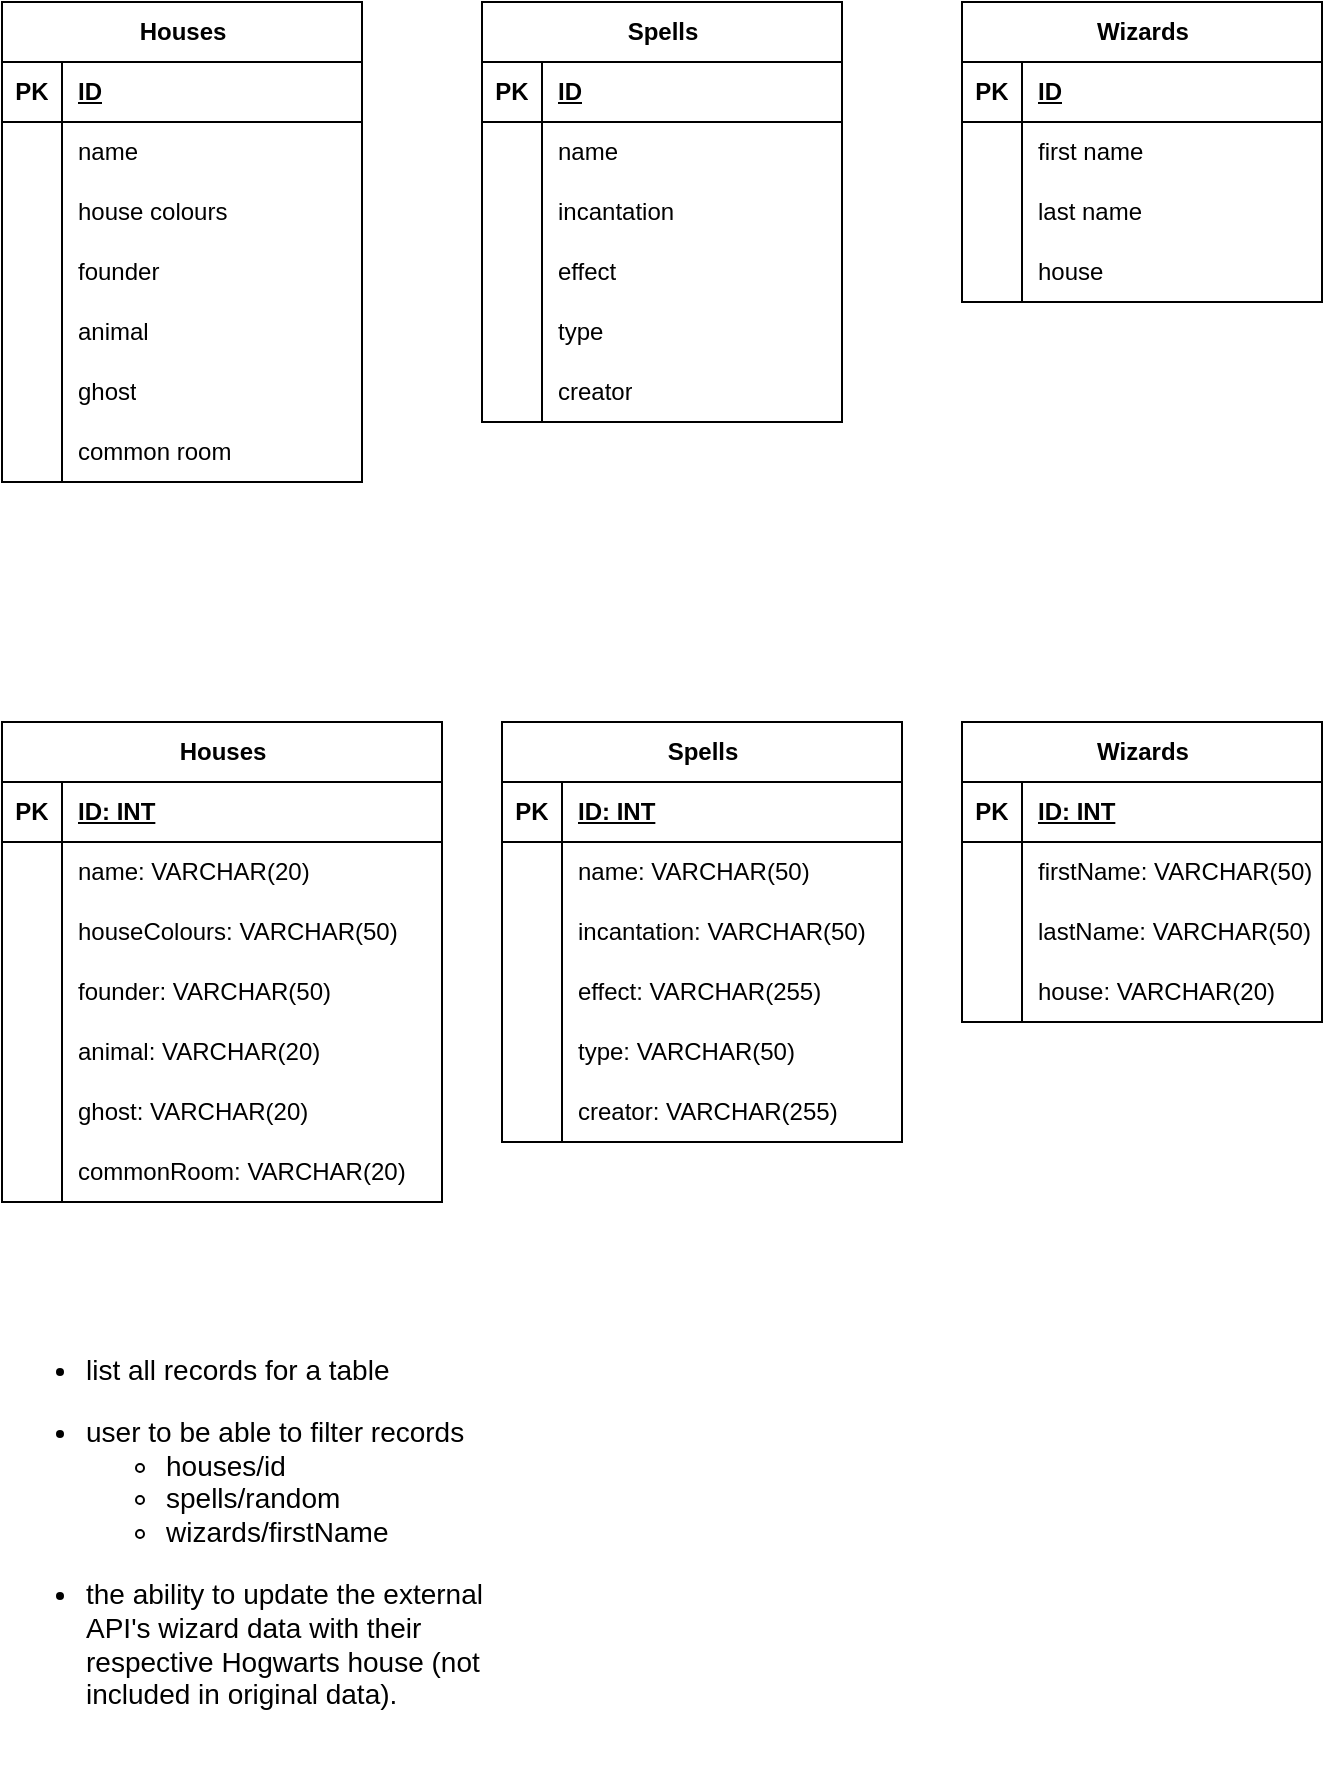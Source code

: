<mxfile version="21.1.7" type="device">
  <diagram name="Page-1" id="kqdTLIl6pgU92yPqi1al">
    <mxGraphModel dx="684" dy="746" grid="1" gridSize="10" guides="1" tooltips="1" connect="1" arrows="1" fold="1" page="1" pageScale="1" pageWidth="827" pageHeight="1169" math="0" shadow="0">
      <root>
        <mxCell id="0" />
        <mxCell id="1" parent="0" />
        <mxCell id="nw3rQkH66cAXnrq3-PJe-11" value="Houses" style="shape=table;startSize=30;container=1;collapsible=1;childLayout=tableLayout;fixedRows=1;rowLines=0;fontStyle=1;align=center;resizeLast=1;html=1;" parent="1" vertex="1">
          <mxGeometry x="80" y="80" width="180" height="240" as="geometry" />
        </mxCell>
        <mxCell id="nw3rQkH66cAXnrq3-PJe-12" value="" style="shape=tableRow;horizontal=0;startSize=0;swimlaneHead=0;swimlaneBody=0;fillColor=none;collapsible=0;dropTarget=0;points=[[0,0.5],[1,0.5]];portConstraint=eastwest;top=0;left=0;right=0;bottom=1;" parent="nw3rQkH66cAXnrq3-PJe-11" vertex="1">
          <mxGeometry y="30" width="180" height="30" as="geometry" />
        </mxCell>
        <mxCell id="nw3rQkH66cAXnrq3-PJe-13" value="PK" style="shape=partialRectangle;connectable=0;fillColor=none;top=0;left=0;bottom=0;right=0;fontStyle=1;overflow=hidden;whiteSpace=wrap;html=1;" parent="nw3rQkH66cAXnrq3-PJe-12" vertex="1">
          <mxGeometry width="30" height="30" as="geometry">
            <mxRectangle width="30" height="30" as="alternateBounds" />
          </mxGeometry>
        </mxCell>
        <mxCell id="nw3rQkH66cAXnrq3-PJe-14" value="ID" style="shape=partialRectangle;connectable=0;fillColor=none;top=0;left=0;bottom=0;right=0;align=left;spacingLeft=6;fontStyle=5;overflow=hidden;whiteSpace=wrap;html=1;" parent="nw3rQkH66cAXnrq3-PJe-12" vertex="1">
          <mxGeometry x="30" width="150" height="30" as="geometry">
            <mxRectangle width="150" height="30" as="alternateBounds" />
          </mxGeometry>
        </mxCell>
        <mxCell id="nw3rQkH66cAXnrq3-PJe-15" value="" style="shape=tableRow;horizontal=0;startSize=0;swimlaneHead=0;swimlaneBody=0;fillColor=none;collapsible=0;dropTarget=0;points=[[0,0.5],[1,0.5]];portConstraint=eastwest;top=0;left=0;right=0;bottom=0;" parent="nw3rQkH66cAXnrq3-PJe-11" vertex="1">
          <mxGeometry y="60" width="180" height="30" as="geometry" />
        </mxCell>
        <mxCell id="nw3rQkH66cAXnrq3-PJe-16" value="" style="shape=partialRectangle;connectable=0;fillColor=none;top=0;left=0;bottom=0;right=0;editable=1;overflow=hidden;whiteSpace=wrap;html=1;" parent="nw3rQkH66cAXnrq3-PJe-15" vertex="1">
          <mxGeometry width="30" height="30" as="geometry">
            <mxRectangle width="30" height="30" as="alternateBounds" />
          </mxGeometry>
        </mxCell>
        <mxCell id="nw3rQkH66cAXnrq3-PJe-17" value="name" style="shape=partialRectangle;connectable=0;fillColor=none;top=0;left=0;bottom=0;right=0;align=left;spacingLeft=6;overflow=hidden;whiteSpace=wrap;html=1;" parent="nw3rQkH66cAXnrq3-PJe-15" vertex="1">
          <mxGeometry x="30" width="150" height="30" as="geometry">
            <mxRectangle width="150" height="30" as="alternateBounds" />
          </mxGeometry>
        </mxCell>
        <mxCell id="nw3rQkH66cAXnrq3-PJe-18" style="shape=tableRow;horizontal=0;startSize=0;swimlaneHead=0;swimlaneBody=0;fillColor=none;collapsible=0;dropTarget=0;points=[[0,0.5],[1,0.5]];portConstraint=eastwest;top=0;left=0;right=0;bottom=0;" parent="nw3rQkH66cAXnrq3-PJe-11" vertex="1">
          <mxGeometry y="90" width="180" height="30" as="geometry" />
        </mxCell>
        <mxCell id="nw3rQkH66cAXnrq3-PJe-19" style="shape=partialRectangle;connectable=0;fillColor=none;top=0;left=0;bottom=0;right=0;editable=1;overflow=hidden;whiteSpace=wrap;html=1;" parent="nw3rQkH66cAXnrq3-PJe-18" vertex="1">
          <mxGeometry width="30" height="30" as="geometry">
            <mxRectangle width="30" height="30" as="alternateBounds" />
          </mxGeometry>
        </mxCell>
        <mxCell id="nw3rQkH66cAXnrq3-PJe-20" value="house colours" style="shape=partialRectangle;connectable=0;fillColor=none;top=0;left=0;bottom=0;right=0;align=left;spacingLeft=6;overflow=hidden;whiteSpace=wrap;html=1;" parent="nw3rQkH66cAXnrq3-PJe-18" vertex="1">
          <mxGeometry x="30" width="150" height="30" as="geometry">
            <mxRectangle width="150" height="30" as="alternateBounds" />
          </mxGeometry>
        </mxCell>
        <mxCell id="nw3rQkH66cAXnrq3-PJe-22" style="shape=tableRow;horizontal=0;startSize=0;swimlaneHead=0;swimlaneBody=0;fillColor=none;collapsible=0;dropTarget=0;points=[[0,0.5],[1,0.5]];portConstraint=eastwest;top=0;left=0;right=0;bottom=0;" parent="nw3rQkH66cAXnrq3-PJe-11" vertex="1">
          <mxGeometry y="120" width="180" height="30" as="geometry" />
        </mxCell>
        <mxCell id="nw3rQkH66cAXnrq3-PJe-23" style="shape=partialRectangle;connectable=0;fillColor=none;top=0;left=0;bottom=0;right=0;editable=1;overflow=hidden;whiteSpace=wrap;html=1;" parent="nw3rQkH66cAXnrq3-PJe-22" vertex="1">
          <mxGeometry width="30" height="30" as="geometry">
            <mxRectangle width="30" height="30" as="alternateBounds" />
          </mxGeometry>
        </mxCell>
        <mxCell id="nw3rQkH66cAXnrq3-PJe-24" value="founder" style="shape=partialRectangle;connectable=0;fillColor=none;top=0;left=0;bottom=0;right=0;align=left;spacingLeft=6;overflow=hidden;whiteSpace=wrap;html=1;" parent="nw3rQkH66cAXnrq3-PJe-22" vertex="1">
          <mxGeometry x="30" width="150" height="30" as="geometry">
            <mxRectangle width="150" height="30" as="alternateBounds" />
          </mxGeometry>
        </mxCell>
        <mxCell id="nw3rQkH66cAXnrq3-PJe-25" style="shape=tableRow;horizontal=0;startSize=0;swimlaneHead=0;swimlaneBody=0;fillColor=none;collapsible=0;dropTarget=0;points=[[0,0.5],[1,0.5]];portConstraint=eastwest;top=0;left=0;right=0;bottom=0;" parent="nw3rQkH66cAXnrq3-PJe-11" vertex="1">
          <mxGeometry y="150" width="180" height="30" as="geometry" />
        </mxCell>
        <mxCell id="nw3rQkH66cAXnrq3-PJe-26" style="shape=partialRectangle;connectable=0;fillColor=none;top=0;left=0;bottom=0;right=0;editable=1;overflow=hidden;whiteSpace=wrap;html=1;" parent="nw3rQkH66cAXnrq3-PJe-25" vertex="1">
          <mxGeometry width="30" height="30" as="geometry">
            <mxRectangle width="30" height="30" as="alternateBounds" />
          </mxGeometry>
        </mxCell>
        <mxCell id="nw3rQkH66cAXnrq3-PJe-27" value="animal" style="shape=partialRectangle;connectable=0;fillColor=none;top=0;left=0;bottom=0;right=0;align=left;spacingLeft=6;overflow=hidden;whiteSpace=wrap;html=1;" parent="nw3rQkH66cAXnrq3-PJe-25" vertex="1">
          <mxGeometry x="30" width="150" height="30" as="geometry">
            <mxRectangle width="150" height="30" as="alternateBounds" />
          </mxGeometry>
        </mxCell>
        <mxCell id="nw3rQkH66cAXnrq3-PJe-28" style="shape=tableRow;horizontal=0;startSize=0;swimlaneHead=0;swimlaneBody=0;fillColor=none;collapsible=0;dropTarget=0;points=[[0,0.5],[1,0.5]];portConstraint=eastwest;top=0;left=0;right=0;bottom=0;" parent="nw3rQkH66cAXnrq3-PJe-11" vertex="1">
          <mxGeometry y="180" width="180" height="30" as="geometry" />
        </mxCell>
        <mxCell id="nw3rQkH66cAXnrq3-PJe-29" style="shape=partialRectangle;connectable=0;fillColor=none;top=0;left=0;bottom=0;right=0;editable=1;overflow=hidden;whiteSpace=wrap;html=1;" parent="nw3rQkH66cAXnrq3-PJe-28" vertex="1">
          <mxGeometry width="30" height="30" as="geometry">
            <mxRectangle width="30" height="30" as="alternateBounds" />
          </mxGeometry>
        </mxCell>
        <mxCell id="nw3rQkH66cAXnrq3-PJe-30" value="ghost" style="shape=partialRectangle;connectable=0;fillColor=none;top=0;left=0;bottom=0;right=0;align=left;spacingLeft=6;overflow=hidden;whiteSpace=wrap;html=1;" parent="nw3rQkH66cAXnrq3-PJe-28" vertex="1">
          <mxGeometry x="30" width="150" height="30" as="geometry">
            <mxRectangle width="150" height="30" as="alternateBounds" />
          </mxGeometry>
        </mxCell>
        <mxCell id="nw3rQkH66cAXnrq3-PJe-31" style="shape=tableRow;horizontal=0;startSize=0;swimlaneHead=0;swimlaneBody=0;fillColor=none;collapsible=0;dropTarget=0;points=[[0,0.5],[1,0.5]];portConstraint=eastwest;top=0;left=0;right=0;bottom=0;" parent="nw3rQkH66cAXnrq3-PJe-11" vertex="1">
          <mxGeometry y="210" width="180" height="30" as="geometry" />
        </mxCell>
        <mxCell id="nw3rQkH66cAXnrq3-PJe-32" style="shape=partialRectangle;connectable=0;fillColor=none;top=0;left=0;bottom=0;right=0;editable=1;overflow=hidden;whiteSpace=wrap;html=1;" parent="nw3rQkH66cAXnrq3-PJe-31" vertex="1">
          <mxGeometry width="30" height="30" as="geometry">
            <mxRectangle width="30" height="30" as="alternateBounds" />
          </mxGeometry>
        </mxCell>
        <mxCell id="nw3rQkH66cAXnrq3-PJe-33" value="common room" style="shape=partialRectangle;connectable=0;fillColor=none;top=0;left=0;bottom=0;right=0;align=left;spacingLeft=6;overflow=hidden;whiteSpace=wrap;html=1;" parent="nw3rQkH66cAXnrq3-PJe-31" vertex="1">
          <mxGeometry x="30" width="150" height="30" as="geometry">
            <mxRectangle width="150" height="30" as="alternateBounds" />
          </mxGeometry>
        </mxCell>
        <mxCell id="nw3rQkH66cAXnrq3-PJe-40" value="Spells" style="shape=table;startSize=30;container=1;collapsible=1;childLayout=tableLayout;fixedRows=1;rowLines=0;fontStyle=1;align=center;resizeLast=1;html=1;" parent="1" vertex="1">
          <mxGeometry x="320" y="80" width="180" height="210" as="geometry" />
        </mxCell>
        <mxCell id="nw3rQkH66cAXnrq3-PJe-41" value="" style="shape=tableRow;horizontal=0;startSize=0;swimlaneHead=0;swimlaneBody=0;fillColor=none;collapsible=0;dropTarget=0;points=[[0,0.5],[1,0.5]];portConstraint=eastwest;top=0;left=0;right=0;bottom=1;" parent="nw3rQkH66cAXnrq3-PJe-40" vertex="1">
          <mxGeometry y="30" width="180" height="30" as="geometry" />
        </mxCell>
        <mxCell id="nw3rQkH66cAXnrq3-PJe-42" value="PK" style="shape=partialRectangle;connectable=0;fillColor=none;top=0;left=0;bottom=0;right=0;fontStyle=1;overflow=hidden;whiteSpace=wrap;html=1;" parent="nw3rQkH66cAXnrq3-PJe-41" vertex="1">
          <mxGeometry width="30" height="30" as="geometry">
            <mxRectangle width="30" height="30" as="alternateBounds" />
          </mxGeometry>
        </mxCell>
        <mxCell id="nw3rQkH66cAXnrq3-PJe-43" value="ID" style="shape=partialRectangle;connectable=0;fillColor=none;top=0;left=0;bottom=0;right=0;align=left;spacingLeft=6;fontStyle=5;overflow=hidden;whiteSpace=wrap;html=1;" parent="nw3rQkH66cAXnrq3-PJe-41" vertex="1">
          <mxGeometry x="30" width="150" height="30" as="geometry">
            <mxRectangle width="150" height="30" as="alternateBounds" />
          </mxGeometry>
        </mxCell>
        <mxCell id="nw3rQkH66cAXnrq3-PJe-44" value="" style="shape=tableRow;horizontal=0;startSize=0;swimlaneHead=0;swimlaneBody=0;fillColor=none;collapsible=0;dropTarget=0;points=[[0,0.5],[1,0.5]];portConstraint=eastwest;top=0;left=0;right=0;bottom=0;" parent="nw3rQkH66cAXnrq3-PJe-40" vertex="1">
          <mxGeometry y="60" width="180" height="30" as="geometry" />
        </mxCell>
        <mxCell id="nw3rQkH66cAXnrq3-PJe-45" value="" style="shape=partialRectangle;connectable=0;fillColor=none;top=0;left=0;bottom=0;right=0;editable=1;overflow=hidden;whiteSpace=wrap;html=1;" parent="nw3rQkH66cAXnrq3-PJe-44" vertex="1">
          <mxGeometry width="30" height="30" as="geometry">
            <mxRectangle width="30" height="30" as="alternateBounds" />
          </mxGeometry>
        </mxCell>
        <mxCell id="nw3rQkH66cAXnrq3-PJe-46" value="name" style="shape=partialRectangle;connectable=0;fillColor=none;top=0;left=0;bottom=0;right=0;align=left;spacingLeft=6;overflow=hidden;whiteSpace=wrap;html=1;" parent="nw3rQkH66cAXnrq3-PJe-44" vertex="1">
          <mxGeometry x="30" width="150" height="30" as="geometry">
            <mxRectangle width="150" height="30" as="alternateBounds" />
          </mxGeometry>
        </mxCell>
        <mxCell id="nw3rQkH66cAXnrq3-PJe-47" style="shape=tableRow;horizontal=0;startSize=0;swimlaneHead=0;swimlaneBody=0;fillColor=none;collapsible=0;dropTarget=0;points=[[0,0.5],[1,0.5]];portConstraint=eastwest;top=0;left=0;right=0;bottom=0;" parent="nw3rQkH66cAXnrq3-PJe-40" vertex="1">
          <mxGeometry y="90" width="180" height="30" as="geometry" />
        </mxCell>
        <mxCell id="nw3rQkH66cAXnrq3-PJe-48" style="shape=partialRectangle;connectable=0;fillColor=none;top=0;left=0;bottom=0;right=0;editable=1;overflow=hidden;whiteSpace=wrap;html=1;" parent="nw3rQkH66cAXnrq3-PJe-47" vertex="1">
          <mxGeometry width="30" height="30" as="geometry">
            <mxRectangle width="30" height="30" as="alternateBounds" />
          </mxGeometry>
        </mxCell>
        <mxCell id="nw3rQkH66cAXnrq3-PJe-49" value="incantation" style="shape=partialRectangle;connectable=0;fillColor=none;top=0;left=0;bottom=0;right=0;align=left;spacingLeft=6;overflow=hidden;whiteSpace=wrap;html=1;" parent="nw3rQkH66cAXnrq3-PJe-47" vertex="1">
          <mxGeometry x="30" width="150" height="30" as="geometry">
            <mxRectangle width="150" height="30" as="alternateBounds" />
          </mxGeometry>
        </mxCell>
        <mxCell id="nw3rQkH66cAXnrq3-PJe-50" style="shape=tableRow;horizontal=0;startSize=0;swimlaneHead=0;swimlaneBody=0;fillColor=none;collapsible=0;dropTarget=0;points=[[0,0.5],[1,0.5]];portConstraint=eastwest;top=0;left=0;right=0;bottom=0;" parent="nw3rQkH66cAXnrq3-PJe-40" vertex="1">
          <mxGeometry y="120" width="180" height="30" as="geometry" />
        </mxCell>
        <mxCell id="nw3rQkH66cAXnrq3-PJe-51" style="shape=partialRectangle;connectable=0;fillColor=none;top=0;left=0;bottom=0;right=0;editable=1;overflow=hidden;whiteSpace=wrap;html=1;" parent="nw3rQkH66cAXnrq3-PJe-50" vertex="1">
          <mxGeometry width="30" height="30" as="geometry">
            <mxRectangle width="30" height="30" as="alternateBounds" />
          </mxGeometry>
        </mxCell>
        <mxCell id="nw3rQkH66cAXnrq3-PJe-52" value="effect" style="shape=partialRectangle;connectable=0;fillColor=none;top=0;left=0;bottom=0;right=0;align=left;spacingLeft=6;overflow=hidden;whiteSpace=wrap;html=1;" parent="nw3rQkH66cAXnrq3-PJe-50" vertex="1">
          <mxGeometry x="30" width="150" height="30" as="geometry">
            <mxRectangle width="150" height="30" as="alternateBounds" />
          </mxGeometry>
        </mxCell>
        <mxCell id="nw3rQkH66cAXnrq3-PJe-53" style="shape=tableRow;horizontal=0;startSize=0;swimlaneHead=0;swimlaneBody=0;fillColor=none;collapsible=0;dropTarget=0;points=[[0,0.5],[1,0.5]];portConstraint=eastwest;top=0;left=0;right=0;bottom=0;" parent="nw3rQkH66cAXnrq3-PJe-40" vertex="1">
          <mxGeometry y="150" width="180" height="30" as="geometry" />
        </mxCell>
        <mxCell id="nw3rQkH66cAXnrq3-PJe-54" style="shape=partialRectangle;connectable=0;fillColor=none;top=0;left=0;bottom=0;right=0;editable=1;overflow=hidden;whiteSpace=wrap;html=1;" parent="nw3rQkH66cAXnrq3-PJe-53" vertex="1">
          <mxGeometry width="30" height="30" as="geometry">
            <mxRectangle width="30" height="30" as="alternateBounds" />
          </mxGeometry>
        </mxCell>
        <mxCell id="nw3rQkH66cAXnrq3-PJe-55" value="type" style="shape=partialRectangle;connectable=0;fillColor=none;top=0;left=0;bottom=0;right=0;align=left;spacingLeft=6;overflow=hidden;whiteSpace=wrap;html=1;" parent="nw3rQkH66cAXnrq3-PJe-53" vertex="1">
          <mxGeometry x="30" width="150" height="30" as="geometry">
            <mxRectangle width="150" height="30" as="alternateBounds" />
          </mxGeometry>
        </mxCell>
        <mxCell id="nw3rQkH66cAXnrq3-PJe-56" style="shape=tableRow;horizontal=0;startSize=0;swimlaneHead=0;swimlaneBody=0;fillColor=none;collapsible=0;dropTarget=0;points=[[0,0.5],[1,0.5]];portConstraint=eastwest;top=0;left=0;right=0;bottom=0;" parent="nw3rQkH66cAXnrq3-PJe-40" vertex="1">
          <mxGeometry y="180" width="180" height="30" as="geometry" />
        </mxCell>
        <mxCell id="nw3rQkH66cAXnrq3-PJe-57" style="shape=partialRectangle;connectable=0;fillColor=none;top=0;left=0;bottom=0;right=0;editable=1;overflow=hidden;whiteSpace=wrap;html=1;" parent="nw3rQkH66cAXnrq3-PJe-56" vertex="1">
          <mxGeometry width="30" height="30" as="geometry">
            <mxRectangle width="30" height="30" as="alternateBounds" />
          </mxGeometry>
        </mxCell>
        <mxCell id="nw3rQkH66cAXnrq3-PJe-58" value="creator" style="shape=partialRectangle;connectable=0;fillColor=none;top=0;left=0;bottom=0;right=0;align=left;spacingLeft=6;overflow=hidden;whiteSpace=wrap;html=1;" parent="nw3rQkH66cAXnrq3-PJe-56" vertex="1">
          <mxGeometry x="30" width="150" height="30" as="geometry">
            <mxRectangle width="150" height="30" as="alternateBounds" />
          </mxGeometry>
        </mxCell>
        <mxCell id="nw3rQkH66cAXnrq3-PJe-65" value="Houses" style="shape=table;startSize=30;container=1;collapsible=1;childLayout=tableLayout;fixedRows=1;rowLines=0;fontStyle=1;align=center;resizeLast=1;html=1;" parent="1" vertex="1">
          <mxGeometry x="80" y="440" width="220" height="240" as="geometry" />
        </mxCell>
        <mxCell id="nw3rQkH66cAXnrq3-PJe-66" value="" style="shape=tableRow;horizontal=0;startSize=0;swimlaneHead=0;swimlaneBody=0;fillColor=none;collapsible=0;dropTarget=0;points=[[0,0.5],[1,0.5]];portConstraint=eastwest;top=0;left=0;right=0;bottom=1;" parent="nw3rQkH66cAXnrq3-PJe-65" vertex="1">
          <mxGeometry y="30" width="220" height="30" as="geometry" />
        </mxCell>
        <mxCell id="nw3rQkH66cAXnrq3-PJe-67" value="PK" style="shape=partialRectangle;connectable=0;fillColor=none;top=0;left=0;bottom=0;right=0;fontStyle=1;overflow=hidden;whiteSpace=wrap;html=1;" parent="nw3rQkH66cAXnrq3-PJe-66" vertex="1">
          <mxGeometry width="30" height="30" as="geometry">
            <mxRectangle width="30" height="30" as="alternateBounds" />
          </mxGeometry>
        </mxCell>
        <mxCell id="nw3rQkH66cAXnrq3-PJe-68" value="ID: INT" style="shape=partialRectangle;connectable=0;fillColor=none;top=0;left=0;bottom=0;right=0;align=left;spacingLeft=6;fontStyle=5;overflow=hidden;whiteSpace=wrap;html=1;" parent="nw3rQkH66cAXnrq3-PJe-66" vertex="1">
          <mxGeometry x="30" width="190" height="30" as="geometry">
            <mxRectangle width="190" height="30" as="alternateBounds" />
          </mxGeometry>
        </mxCell>
        <mxCell id="nw3rQkH66cAXnrq3-PJe-69" value="" style="shape=tableRow;horizontal=0;startSize=0;swimlaneHead=0;swimlaneBody=0;fillColor=none;collapsible=0;dropTarget=0;points=[[0,0.5],[1,0.5]];portConstraint=eastwest;top=0;left=0;right=0;bottom=0;" parent="nw3rQkH66cAXnrq3-PJe-65" vertex="1">
          <mxGeometry y="60" width="220" height="30" as="geometry" />
        </mxCell>
        <mxCell id="nw3rQkH66cAXnrq3-PJe-70" value="" style="shape=partialRectangle;connectable=0;fillColor=none;top=0;left=0;bottom=0;right=0;editable=1;overflow=hidden;whiteSpace=wrap;html=1;" parent="nw3rQkH66cAXnrq3-PJe-69" vertex="1">
          <mxGeometry width="30" height="30" as="geometry">
            <mxRectangle width="30" height="30" as="alternateBounds" />
          </mxGeometry>
        </mxCell>
        <mxCell id="nw3rQkH66cAXnrq3-PJe-71" value="name: VARCHAR(20)" style="shape=partialRectangle;connectable=0;fillColor=none;top=0;left=0;bottom=0;right=0;align=left;spacingLeft=6;overflow=hidden;whiteSpace=wrap;html=1;" parent="nw3rQkH66cAXnrq3-PJe-69" vertex="1">
          <mxGeometry x="30" width="190" height="30" as="geometry">
            <mxRectangle width="190" height="30" as="alternateBounds" />
          </mxGeometry>
        </mxCell>
        <mxCell id="nw3rQkH66cAXnrq3-PJe-72" style="shape=tableRow;horizontal=0;startSize=0;swimlaneHead=0;swimlaneBody=0;fillColor=none;collapsible=0;dropTarget=0;points=[[0,0.5],[1,0.5]];portConstraint=eastwest;top=0;left=0;right=0;bottom=0;" parent="nw3rQkH66cAXnrq3-PJe-65" vertex="1">
          <mxGeometry y="90" width="220" height="30" as="geometry" />
        </mxCell>
        <mxCell id="nw3rQkH66cAXnrq3-PJe-73" style="shape=partialRectangle;connectable=0;fillColor=none;top=0;left=0;bottom=0;right=0;editable=1;overflow=hidden;whiteSpace=wrap;html=1;" parent="nw3rQkH66cAXnrq3-PJe-72" vertex="1">
          <mxGeometry width="30" height="30" as="geometry">
            <mxRectangle width="30" height="30" as="alternateBounds" />
          </mxGeometry>
        </mxCell>
        <mxCell id="nw3rQkH66cAXnrq3-PJe-74" value="houseColours: VARCHAR(50)" style="shape=partialRectangle;connectable=0;fillColor=none;top=0;left=0;bottom=0;right=0;align=left;spacingLeft=6;overflow=hidden;whiteSpace=wrap;html=1;" parent="nw3rQkH66cAXnrq3-PJe-72" vertex="1">
          <mxGeometry x="30" width="190" height="30" as="geometry">
            <mxRectangle width="190" height="30" as="alternateBounds" />
          </mxGeometry>
        </mxCell>
        <mxCell id="nw3rQkH66cAXnrq3-PJe-75" style="shape=tableRow;horizontal=0;startSize=0;swimlaneHead=0;swimlaneBody=0;fillColor=none;collapsible=0;dropTarget=0;points=[[0,0.5],[1,0.5]];portConstraint=eastwest;top=0;left=0;right=0;bottom=0;" parent="nw3rQkH66cAXnrq3-PJe-65" vertex="1">
          <mxGeometry y="120" width="220" height="30" as="geometry" />
        </mxCell>
        <mxCell id="nw3rQkH66cAXnrq3-PJe-76" style="shape=partialRectangle;connectable=0;fillColor=none;top=0;left=0;bottom=0;right=0;editable=1;overflow=hidden;whiteSpace=wrap;html=1;" parent="nw3rQkH66cAXnrq3-PJe-75" vertex="1">
          <mxGeometry width="30" height="30" as="geometry">
            <mxRectangle width="30" height="30" as="alternateBounds" />
          </mxGeometry>
        </mxCell>
        <mxCell id="nw3rQkH66cAXnrq3-PJe-77" value="founder: VARCHAR(50)" style="shape=partialRectangle;connectable=0;fillColor=none;top=0;left=0;bottom=0;right=0;align=left;spacingLeft=6;overflow=hidden;whiteSpace=wrap;html=1;" parent="nw3rQkH66cAXnrq3-PJe-75" vertex="1">
          <mxGeometry x="30" width="190" height="30" as="geometry">
            <mxRectangle width="190" height="30" as="alternateBounds" />
          </mxGeometry>
        </mxCell>
        <mxCell id="nw3rQkH66cAXnrq3-PJe-78" style="shape=tableRow;horizontal=0;startSize=0;swimlaneHead=0;swimlaneBody=0;fillColor=none;collapsible=0;dropTarget=0;points=[[0,0.5],[1,0.5]];portConstraint=eastwest;top=0;left=0;right=0;bottom=0;" parent="nw3rQkH66cAXnrq3-PJe-65" vertex="1">
          <mxGeometry y="150" width="220" height="30" as="geometry" />
        </mxCell>
        <mxCell id="nw3rQkH66cAXnrq3-PJe-79" style="shape=partialRectangle;connectable=0;fillColor=none;top=0;left=0;bottom=0;right=0;editable=1;overflow=hidden;whiteSpace=wrap;html=1;" parent="nw3rQkH66cAXnrq3-PJe-78" vertex="1">
          <mxGeometry width="30" height="30" as="geometry">
            <mxRectangle width="30" height="30" as="alternateBounds" />
          </mxGeometry>
        </mxCell>
        <mxCell id="nw3rQkH66cAXnrq3-PJe-80" value="animal: VARCHAR(20)" style="shape=partialRectangle;connectable=0;fillColor=none;top=0;left=0;bottom=0;right=0;align=left;spacingLeft=6;overflow=hidden;whiteSpace=wrap;html=1;" parent="nw3rQkH66cAXnrq3-PJe-78" vertex="1">
          <mxGeometry x="30" width="190" height="30" as="geometry">
            <mxRectangle width="190" height="30" as="alternateBounds" />
          </mxGeometry>
        </mxCell>
        <mxCell id="nw3rQkH66cAXnrq3-PJe-81" style="shape=tableRow;horizontal=0;startSize=0;swimlaneHead=0;swimlaneBody=0;fillColor=none;collapsible=0;dropTarget=0;points=[[0,0.5],[1,0.5]];portConstraint=eastwest;top=0;left=0;right=0;bottom=0;" parent="nw3rQkH66cAXnrq3-PJe-65" vertex="1">
          <mxGeometry y="180" width="220" height="30" as="geometry" />
        </mxCell>
        <mxCell id="nw3rQkH66cAXnrq3-PJe-82" style="shape=partialRectangle;connectable=0;fillColor=none;top=0;left=0;bottom=0;right=0;editable=1;overflow=hidden;whiteSpace=wrap;html=1;" parent="nw3rQkH66cAXnrq3-PJe-81" vertex="1">
          <mxGeometry width="30" height="30" as="geometry">
            <mxRectangle width="30" height="30" as="alternateBounds" />
          </mxGeometry>
        </mxCell>
        <mxCell id="nw3rQkH66cAXnrq3-PJe-83" value="ghost: VARCHAR(20)" style="shape=partialRectangle;connectable=0;fillColor=none;top=0;left=0;bottom=0;right=0;align=left;spacingLeft=6;overflow=hidden;whiteSpace=wrap;html=1;" parent="nw3rQkH66cAXnrq3-PJe-81" vertex="1">
          <mxGeometry x="30" width="190" height="30" as="geometry">
            <mxRectangle width="190" height="30" as="alternateBounds" />
          </mxGeometry>
        </mxCell>
        <mxCell id="nw3rQkH66cAXnrq3-PJe-84" style="shape=tableRow;horizontal=0;startSize=0;swimlaneHead=0;swimlaneBody=0;fillColor=none;collapsible=0;dropTarget=0;points=[[0,0.5],[1,0.5]];portConstraint=eastwest;top=0;left=0;right=0;bottom=0;" parent="nw3rQkH66cAXnrq3-PJe-65" vertex="1">
          <mxGeometry y="210" width="220" height="30" as="geometry" />
        </mxCell>
        <mxCell id="nw3rQkH66cAXnrq3-PJe-85" style="shape=partialRectangle;connectable=0;fillColor=none;top=0;left=0;bottom=0;right=0;editable=1;overflow=hidden;whiteSpace=wrap;html=1;" parent="nw3rQkH66cAXnrq3-PJe-84" vertex="1">
          <mxGeometry width="30" height="30" as="geometry">
            <mxRectangle width="30" height="30" as="alternateBounds" />
          </mxGeometry>
        </mxCell>
        <mxCell id="nw3rQkH66cAXnrq3-PJe-86" value="commonRoom: VARCHAR(20)" style="shape=partialRectangle;connectable=0;fillColor=none;top=0;left=0;bottom=0;right=0;align=left;spacingLeft=6;overflow=hidden;whiteSpace=wrap;html=1;" parent="nw3rQkH66cAXnrq3-PJe-84" vertex="1">
          <mxGeometry x="30" width="190" height="30" as="geometry">
            <mxRectangle width="190" height="30" as="alternateBounds" />
          </mxGeometry>
        </mxCell>
        <mxCell id="nw3rQkH66cAXnrq3-PJe-90" value="Spells" style="shape=table;startSize=30;container=1;collapsible=1;childLayout=tableLayout;fixedRows=1;rowLines=0;fontStyle=1;align=center;resizeLast=1;html=1;" parent="1" vertex="1">
          <mxGeometry x="330" y="440" width="200" height="210" as="geometry" />
        </mxCell>
        <mxCell id="nw3rQkH66cAXnrq3-PJe-91" value="" style="shape=tableRow;horizontal=0;startSize=0;swimlaneHead=0;swimlaneBody=0;fillColor=none;collapsible=0;dropTarget=0;points=[[0,0.5],[1,0.5]];portConstraint=eastwest;top=0;left=0;right=0;bottom=1;" parent="nw3rQkH66cAXnrq3-PJe-90" vertex="1">
          <mxGeometry y="30" width="200" height="30" as="geometry" />
        </mxCell>
        <mxCell id="nw3rQkH66cAXnrq3-PJe-92" value="PK" style="shape=partialRectangle;connectable=0;fillColor=none;top=0;left=0;bottom=0;right=0;fontStyle=1;overflow=hidden;whiteSpace=wrap;html=1;" parent="nw3rQkH66cAXnrq3-PJe-91" vertex="1">
          <mxGeometry width="30" height="30" as="geometry">
            <mxRectangle width="30" height="30" as="alternateBounds" />
          </mxGeometry>
        </mxCell>
        <mxCell id="nw3rQkH66cAXnrq3-PJe-93" value="ID: INT" style="shape=partialRectangle;connectable=0;fillColor=none;top=0;left=0;bottom=0;right=0;align=left;spacingLeft=6;fontStyle=5;overflow=hidden;whiteSpace=wrap;html=1;" parent="nw3rQkH66cAXnrq3-PJe-91" vertex="1">
          <mxGeometry x="30" width="170" height="30" as="geometry">
            <mxRectangle width="170" height="30" as="alternateBounds" />
          </mxGeometry>
        </mxCell>
        <mxCell id="nw3rQkH66cAXnrq3-PJe-94" value="" style="shape=tableRow;horizontal=0;startSize=0;swimlaneHead=0;swimlaneBody=0;fillColor=none;collapsible=0;dropTarget=0;points=[[0,0.5],[1,0.5]];portConstraint=eastwest;top=0;left=0;right=0;bottom=0;" parent="nw3rQkH66cAXnrq3-PJe-90" vertex="1">
          <mxGeometry y="60" width="200" height="30" as="geometry" />
        </mxCell>
        <mxCell id="nw3rQkH66cAXnrq3-PJe-95" value="" style="shape=partialRectangle;connectable=0;fillColor=none;top=0;left=0;bottom=0;right=0;editable=1;overflow=hidden;whiteSpace=wrap;html=1;" parent="nw3rQkH66cAXnrq3-PJe-94" vertex="1">
          <mxGeometry width="30" height="30" as="geometry">
            <mxRectangle width="30" height="30" as="alternateBounds" />
          </mxGeometry>
        </mxCell>
        <mxCell id="nw3rQkH66cAXnrq3-PJe-96" value="name: VARCHAR(50)" style="shape=partialRectangle;connectable=0;fillColor=none;top=0;left=0;bottom=0;right=0;align=left;spacingLeft=6;overflow=hidden;whiteSpace=wrap;html=1;" parent="nw3rQkH66cAXnrq3-PJe-94" vertex="1">
          <mxGeometry x="30" width="170" height="30" as="geometry">
            <mxRectangle width="170" height="30" as="alternateBounds" />
          </mxGeometry>
        </mxCell>
        <mxCell id="nw3rQkH66cAXnrq3-PJe-97" style="shape=tableRow;horizontal=0;startSize=0;swimlaneHead=0;swimlaneBody=0;fillColor=none;collapsible=0;dropTarget=0;points=[[0,0.5],[1,0.5]];portConstraint=eastwest;top=0;left=0;right=0;bottom=0;" parent="nw3rQkH66cAXnrq3-PJe-90" vertex="1">
          <mxGeometry y="90" width="200" height="30" as="geometry" />
        </mxCell>
        <mxCell id="nw3rQkH66cAXnrq3-PJe-98" style="shape=partialRectangle;connectable=0;fillColor=none;top=0;left=0;bottom=0;right=0;editable=1;overflow=hidden;whiteSpace=wrap;html=1;" parent="nw3rQkH66cAXnrq3-PJe-97" vertex="1">
          <mxGeometry width="30" height="30" as="geometry">
            <mxRectangle width="30" height="30" as="alternateBounds" />
          </mxGeometry>
        </mxCell>
        <mxCell id="nw3rQkH66cAXnrq3-PJe-99" value="incantation: VARCHAR(50)" style="shape=partialRectangle;connectable=0;fillColor=none;top=0;left=0;bottom=0;right=0;align=left;spacingLeft=6;overflow=hidden;whiteSpace=wrap;html=1;" parent="nw3rQkH66cAXnrq3-PJe-97" vertex="1">
          <mxGeometry x="30" width="170" height="30" as="geometry">
            <mxRectangle width="170" height="30" as="alternateBounds" />
          </mxGeometry>
        </mxCell>
        <mxCell id="nw3rQkH66cAXnrq3-PJe-100" style="shape=tableRow;horizontal=0;startSize=0;swimlaneHead=0;swimlaneBody=0;fillColor=none;collapsible=0;dropTarget=0;points=[[0,0.5],[1,0.5]];portConstraint=eastwest;top=0;left=0;right=0;bottom=0;" parent="nw3rQkH66cAXnrq3-PJe-90" vertex="1">
          <mxGeometry y="120" width="200" height="30" as="geometry" />
        </mxCell>
        <mxCell id="nw3rQkH66cAXnrq3-PJe-101" style="shape=partialRectangle;connectable=0;fillColor=none;top=0;left=0;bottom=0;right=0;editable=1;overflow=hidden;whiteSpace=wrap;html=1;" parent="nw3rQkH66cAXnrq3-PJe-100" vertex="1">
          <mxGeometry width="30" height="30" as="geometry">
            <mxRectangle width="30" height="30" as="alternateBounds" />
          </mxGeometry>
        </mxCell>
        <mxCell id="nw3rQkH66cAXnrq3-PJe-102" value="effect: VARCHAR(255)" style="shape=partialRectangle;connectable=0;fillColor=none;top=0;left=0;bottom=0;right=0;align=left;spacingLeft=6;overflow=hidden;whiteSpace=wrap;html=1;" parent="nw3rQkH66cAXnrq3-PJe-100" vertex="1">
          <mxGeometry x="30" width="170" height="30" as="geometry">
            <mxRectangle width="170" height="30" as="alternateBounds" />
          </mxGeometry>
        </mxCell>
        <mxCell id="nw3rQkH66cAXnrq3-PJe-103" style="shape=tableRow;horizontal=0;startSize=0;swimlaneHead=0;swimlaneBody=0;fillColor=none;collapsible=0;dropTarget=0;points=[[0,0.5],[1,0.5]];portConstraint=eastwest;top=0;left=0;right=0;bottom=0;" parent="nw3rQkH66cAXnrq3-PJe-90" vertex="1">
          <mxGeometry y="150" width="200" height="30" as="geometry" />
        </mxCell>
        <mxCell id="nw3rQkH66cAXnrq3-PJe-104" style="shape=partialRectangle;connectable=0;fillColor=none;top=0;left=0;bottom=0;right=0;editable=1;overflow=hidden;whiteSpace=wrap;html=1;" parent="nw3rQkH66cAXnrq3-PJe-103" vertex="1">
          <mxGeometry width="30" height="30" as="geometry">
            <mxRectangle width="30" height="30" as="alternateBounds" />
          </mxGeometry>
        </mxCell>
        <mxCell id="nw3rQkH66cAXnrq3-PJe-105" value="type: VARCHAR(50)" style="shape=partialRectangle;connectable=0;fillColor=none;top=0;left=0;bottom=0;right=0;align=left;spacingLeft=6;overflow=hidden;whiteSpace=wrap;html=1;" parent="nw3rQkH66cAXnrq3-PJe-103" vertex="1">
          <mxGeometry x="30" width="170" height="30" as="geometry">
            <mxRectangle width="170" height="30" as="alternateBounds" />
          </mxGeometry>
        </mxCell>
        <mxCell id="nw3rQkH66cAXnrq3-PJe-106" style="shape=tableRow;horizontal=0;startSize=0;swimlaneHead=0;swimlaneBody=0;fillColor=none;collapsible=0;dropTarget=0;points=[[0,0.5],[1,0.5]];portConstraint=eastwest;top=0;left=0;right=0;bottom=0;" parent="nw3rQkH66cAXnrq3-PJe-90" vertex="1">
          <mxGeometry y="180" width="200" height="30" as="geometry" />
        </mxCell>
        <mxCell id="nw3rQkH66cAXnrq3-PJe-107" style="shape=partialRectangle;connectable=0;fillColor=none;top=0;left=0;bottom=0;right=0;editable=1;overflow=hidden;whiteSpace=wrap;html=1;" parent="nw3rQkH66cAXnrq3-PJe-106" vertex="1">
          <mxGeometry width="30" height="30" as="geometry">
            <mxRectangle width="30" height="30" as="alternateBounds" />
          </mxGeometry>
        </mxCell>
        <mxCell id="nw3rQkH66cAXnrq3-PJe-108" value="creator: VARCHAR(255)" style="shape=partialRectangle;connectable=0;fillColor=none;top=0;left=0;bottom=0;right=0;align=left;spacingLeft=6;overflow=hidden;whiteSpace=wrap;html=1;" parent="nw3rQkH66cAXnrq3-PJe-106" vertex="1">
          <mxGeometry x="30" width="170" height="30" as="geometry">
            <mxRectangle width="170" height="30" as="alternateBounds" />
          </mxGeometry>
        </mxCell>
        <mxCell id="YCM9z0mJ2sBN8tY6YVqr-1" value="Wizards" style="shape=table;startSize=30;container=1;collapsible=1;childLayout=tableLayout;fixedRows=1;rowLines=0;fontStyle=1;align=center;resizeLast=1;html=1;" vertex="1" parent="1">
          <mxGeometry x="560" y="80" width="180" height="150" as="geometry" />
        </mxCell>
        <mxCell id="YCM9z0mJ2sBN8tY6YVqr-2" value="" style="shape=tableRow;horizontal=0;startSize=0;swimlaneHead=0;swimlaneBody=0;fillColor=none;collapsible=0;dropTarget=0;points=[[0,0.5],[1,0.5]];portConstraint=eastwest;top=0;left=0;right=0;bottom=1;" vertex="1" parent="YCM9z0mJ2sBN8tY6YVqr-1">
          <mxGeometry y="30" width="180" height="30" as="geometry" />
        </mxCell>
        <mxCell id="YCM9z0mJ2sBN8tY6YVqr-3" value="PK" style="shape=partialRectangle;connectable=0;fillColor=none;top=0;left=0;bottom=0;right=0;fontStyle=1;overflow=hidden;whiteSpace=wrap;html=1;" vertex="1" parent="YCM9z0mJ2sBN8tY6YVqr-2">
          <mxGeometry width="30" height="30" as="geometry">
            <mxRectangle width="30" height="30" as="alternateBounds" />
          </mxGeometry>
        </mxCell>
        <mxCell id="YCM9z0mJ2sBN8tY6YVqr-4" value="ID" style="shape=partialRectangle;connectable=0;fillColor=none;top=0;left=0;bottom=0;right=0;align=left;spacingLeft=6;fontStyle=5;overflow=hidden;whiteSpace=wrap;html=1;" vertex="1" parent="YCM9z0mJ2sBN8tY6YVqr-2">
          <mxGeometry x="30" width="150" height="30" as="geometry">
            <mxRectangle width="150" height="30" as="alternateBounds" />
          </mxGeometry>
        </mxCell>
        <mxCell id="YCM9z0mJ2sBN8tY6YVqr-5" value="" style="shape=tableRow;horizontal=0;startSize=0;swimlaneHead=0;swimlaneBody=0;fillColor=none;collapsible=0;dropTarget=0;points=[[0,0.5],[1,0.5]];portConstraint=eastwest;top=0;left=0;right=0;bottom=0;" vertex="1" parent="YCM9z0mJ2sBN8tY6YVqr-1">
          <mxGeometry y="60" width="180" height="30" as="geometry" />
        </mxCell>
        <mxCell id="YCM9z0mJ2sBN8tY6YVqr-6" value="" style="shape=partialRectangle;connectable=0;fillColor=none;top=0;left=0;bottom=0;right=0;editable=1;overflow=hidden;whiteSpace=wrap;html=1;" vertex="1" parent="YCM9z0mJ2sBN8tY6YVqr-5">
          <mxGeometry width="30" height="30" as="geometry">
            <mxRectangle width="30" height="30" as="alternateBounds" />
          </mxGeometry>
        </mxCell>
        <mxCell id="YCM9z0mJ2sBN8tY6YVqr-7" value="first name" style="shape=partialRectangle;connectable=0;fillColor=none;top=0;left=0;bottom=0;right=0;align=left;spacingLeft=6;overflow=hidden;whiteSpace=wrap;html=1;" vertex="1" parent="YCM9z0mJ2sBN8tY6YVqr-5">
          <mxGeometry x="30" width="150" height="30" as="geometry">
            <mxRectangle width="150" height="30" as="alternateBounds" />
          </mxGeometry>
        </mxCell>
        <mxCell id="YCM9z0mJ2sBN8tY6YVqr-8" style="shape=tableRow;horizontal=0;startSize=0;swimlaneHead=0;swimlaneBody=0;fillColor=none;collapsible=0;dropTarget=0;points=[[0,0.5],[1,0.5]];portConstraint=eastwest;top=0;left=0;right=0;bottom=0;" vertex="1" parent="YCM9z0mJ2sBN8tY6YVqr-1">
          <mxGeometry y="90" width="180" height="30" as="geometry" />
        </mxCell>
        <mxCell id="YCM9z0mJ2sBN8tY6YVqr-9" style="shape=partialRectangle;connectable=0;fillColor=none;top=0;left=0;bottom=0;right=0;editable=1;overflow=hidden;whiteSpace=wrap;html=1;" vertex="1" parent="YCM9z0mJ2sBN8tY6YVqr-8">
          <mxGeometry width="30" height="30" as="geometry">
            <mxRectangle width="30" height="30" as="alternateBounds" />
          </mxGeometry>
        </mxCell>
        <mxCell id="YCM9z0mJ2sBN8tY6YVqr-10" value="last name" style="shape=partialRectangle;connectable=0;fillColor=none;top=0;left=0;bottom=0;right=0;align=left;spacingLeft=6;overflow=hidden;whiteSpace=wrap;html=1;" vertex="1" parent="YCM9z0mJ2sBN8tY6YVqr-8">
          <mxGeometry x="30" width="150" height="30" as="geometry">
            <mxRectangle width="150" height="30" as="alternateBounds" />
          </mxGeometry>
        </mxCell>
        <mxCell id="YCM9z0mJ2sBN8tY6YVqr-11" style="shape=tableRow;horizontal=0;startSize=0;swimlaneHead=0;swimlaneBody=0;fillColor=none;collapsible=0;dropTarget=0;points=[[0,0.5],[1,0.5]];portConstraint=eastwest;top=0;left=0;right=0;bottom=0;" vertex="1" parent="YCM9z0mJ2sBN8tY6YVqr-1">
          <mxGeometry y="120" width="180" height="30" as="geometry" />
        </mxCell>
        <mxCell id="YCM9z0mJ2sBN8tY6YVqr-12" style="shape=partialRectangle;connectable=0;fillColor=none;top=0;left=0;bottom=0;right=0;editable=1;overflow=hidden;whiteSpace=wrap;html=1;" vertex="1" parent="YCM9z0mJ2sBN8tY6YVqr-11">
          <mxGeometry width="30" height="30" as="geometry">
            <mxRectangle width="30" height="30" as="alternateBounds" />
          </mxGeometry>
        </mxCell>
        <mxCell id="YCM9z0mJ2sBN8tY6YVqr-13" value="house" style="shape=partialRectangle;connectable=0;fillColor=none;top=0;left=0;bottom=0;right=0;align=left;spacingLeft=6;overflow=hidden;whiteSpace=wrap;html=1;" vertex="1" parent="YCM9z0mJ2sBN8tY6YVqr-11">
          <mxGeometry x="30" width="150" height="30" as="geometry">
            <mxRectangle width="150" height="30" as="alternateBounds" />
          </mxGeometry>
        </mxCell>
        <mxCell id="YCM9z0mJ2sBN8tY6YVqr-20" value="Wizards" style="shape=table;startSize=30;container=1;collapsible=1;childLayout=tableLayout;fixedRows=1;rowLines=0;fontStyle=1;align=center;resizeLast=1;html=1;" vertex="1" parent="1">
          <mxGeometry x="560" y="440" width="180" height="150" as="geometry" />
        </mxCell>
        <mxCell id="YCM9z0mJ2sBN8tY6YVqr-21" value="" style="shape=tableRow;horizontal=0;startSize=0;swimlaneHead=0;swimlaneBody=0;fillColor=none;collapsible=0;dropTarget=0;points=[[0,0.5],[1,0.5]];portConstraint=eastwest;top=0;left=0;right=0;bottom=1;" vertex="1" parent="YCM9z0mJ2sBN8tY6YVqr-20">
          <mxGeometry y="30" width="180" height="30" as="geometry" />
        </mxCell>
        <mxCell id="YCM9z0mJ2sBN8tY6YVqr-22" value="PK" style="shape=partialRectangle;connectable=0;fillColor=none;top=0;left=0;bottom=0;right=0;fontStyle=1;overflow=hidden;whiteSpace=wrap;html=1;" vertex="1" parent="YCM9z0mJ2sBN8tY6YVqr-21">
          <mxGeometry width="30" height="30" as="geometry">
            <mxRectangle width="30" height="30" as="alternateBounds" />
          </mxGeometry>
        </mxCell>
        <mxCell id="YCM9z0mJ2sBN8tY6YVqr-23" value="ID: INT" style="shape=partialRectangle;connectable=0;fillColor=none;top=0;left=0;bottom=0;right=0;align=left;spacingLeft=6;fontStyle=5;overflow=hidden;whiteSpace=wrap;html=1;" vertex="1" parent="YCM9z0mJ2sBN8tY6YVqr-21">
          <mxGeometry x="30" width="150" height="30" as="geometry">
            <mxRectangle width="150" height="30" as="alternateBounds" />
          </mxGeometry>
        </mxCell>
        <mxCell id="YCM9z0mJ2sBN8tY6YVqr-24" value="" style="shape=tableRow;horizontal=0;startSize=0;swimlaneHead=0;swimlaneBody=0;fillColor=none;collapsible=0;dropTarget=0;points=[[0,0.5],[1,0.5]];portConstraint=eastwest;top=0;left=0;right=0;bottom=0;" vertex="1" parent="YCM9z0mJ2sBN8tY6YVqr-20">
          <mxGeometry y="60" width="180" height="30" as="geometry" />
        </mxCell>
        <mxCell id="YCM9z0mJ2sBN8tY6YVqr-25" value="" style="shape=partialRectangle;connectable=0;fillColor=none;top=0;left=0;bottom=0;right=0;editable=1;overflow=hidden;whiteSpace=wrap;html=1;" vertex="1" parent="YCM9z0mJ2sBN8tY6YVqr-24">
          <mxGeometry width="30" height="30" as="geometry">
            <mxRectangle width="30" height="30" as="alternateBounds" />
          </mxGeometry>
        </mxCell>
        <mxCell id="YCM9z0mJ2sBN8tY6YVqr-26" value="firstName: VARCHAR(50)" style="shape=partialRectangle;connectable=0;fillColor=none;top=0;left=0;bottom=0;right=0;align=left;spacingLeft=6;overflow=hidden;whiteSpace=wrap;html=1;" vertex="1" parent="YCM9z0mJ2sBN8tY6YVqr-24">
          <mxGeometry x="30" width="150" height="30" as="geometry">
            <mxRectangle width="150" height="30" as="alternateBounds" />
          </mxGeometry>
        </mxCell>
        <mxCell id="YCM9z0mJ2sBN8tY6YVqr-27" style="shape=tableRow;horizontal=0;startSize=0;swimlaneHead=0;swimlaneBody=0;fillColor=none;collapsible=0;dropTarget=0;points=[[0,0.5],[1,0.5]];portConstraint=eastwest;top=0;left=0;right=0;bottom=0;" vertex="1" parent="YCM9z0mJ2sBN8tY6YVqr-20">
          <mxGeometry y="90" width="180" height="30" as="geometry" />
        </mxCell>
        <mxCell id="YCM9z0mJ2sBN8tY6YVqr-28" style="shape=partialRectangle;connectable=0;fillColor=none;top=0;left=0;bottom=0;right=0;editable=1;overflow=hidden;whiteSpace=wrap;html=1;" vertex="1" parent="YCM9z0mJ2sBN8tY6YVqr-27">
          <mxGeometry width="30" height="30" as="geometry">
            <mxRectangle width="30" height="30" as="alternateBounds" />
          </mxGeometry>
        </mxCell>
        <mxCell id="YCM9z0mJ2sBN8tY6YVqr-29" value="lastName: VARCHAR(50)" style="shape=partialRectangle;connectable=0;fillColor=none;top=0;left=0;bottom=0;right=0;align=left;spacingLeft=6;overflow=hidden;whiteSpace=wrap;html=1;" vertex="1" parent="YCM9z0mJ2sBN8tY6YVqr-27">
          <mxGeometry x="30" width="150" height="30" as="geometry">
            <mxRectangle width="150" height="30" as="alternateBounds" />
          </mxGeometry>
        </mxCell>
        <mxCell id="YCM9z0mJ2sBN8tY6YVqr-30" style="shape=tableRow;horizontal=0;startSize=0;swimlaneHead=0;swimlaneBody=0;fillColor=none;collapsible=0;dropTarget=0;points=[[0,0.5],[1,0.5]];portConstraint=eastwest;top=0;left=0;right=0;bottom=0;" vertex="1" parent="YCM9z0mJ2sBN8tY6YVqr-20">
          <mxGeometry y="120" width="180" height="30" as="geometry" />
        </mxCell>
        <mxCell id="YCM9z0mJ2sBN8tY6YVqr-31" style="shape=partialRectangle;connectable=0;fillColor=none;top=0;left=0;bottom=0;right=0;editable=1;overflow=hidden;whiteSpace=wrap;html=1;" vertex="1" parent="YCM9z0mJ2sBN8tY6YVqr-30">
          <mxGeometry width="30" height="30" as="geometry">
            <mxRectangle width="30" height="30" as="alternateBounds" />
          </mxGeometry>
        </mxCell>
        <mxCell id="YCM9z0mJ2sBN8tY6YVqr-32" value="house: VARCHAR(20)" style="shape=partialRectangle;connectable=0;fillColor=none;top=0;left=0;bottom=0;right=0;align=left;spacingLeft=6;overflow=hidden;whiteSpace=wrap;html=1;" vertex="1" parent="YCM9z0mJ2sBN8tY6YVqr-30">
          <mxGeometry x="30" width="150" height="30" as="geometry">
            <mxRectangle width="150" height="30" as="alternateBounds" />
          </mxGeometry>
        </mxCell>
        <mxCell id="YCM9z0mJ2sBN8tY6YVqr-34" value="&lt;ul style=&quot;font-size: 14px;&quot;&gt;&lt;li style=&quot;&quot;&gt;&lt;font style=&quot;font-size: 14px;&quot;&gt;list all records for a table&lt;/font&gt;&lt;/li&gt;&lt;/ul&gt;&lt;ul style=&quot;font-size: 14px;&quot;&gt;&lt;li&gt;&lt;font style=&quot;font-size: 14px;&quot;&gt;user to be able to filter records&lt;/font&gt;&lt;/li&gt;&lt;ul&gt;&lt;li&gt;&lt;font style=&quot;font-size: 14px;&quot;&gt;houses/id&lt;/font&gt;&lt;/li&gt;&lt;li&gt;&lt;font style=&quot;font-size: 14px;&quot;&gt;spells/random&lt;/font&gt;&lt;/li&gt;&lt;li&gt;&lt;font style=&quot;font-size: 14px;&quot;&gt;wizards/firstName&lt;/font&gt;&lt;/li&gt;&lt;/ul&gt;&lt;/ul&gt;&lt;ul style=&quot;font-size: 14px;&quot;&gt;&lt;li style=&quot;&quot;&gt;&lt;font style=&quot;font-size: 14px;&quot;&gt;the ability to update the external API&#39;s wizard data with their respective Hogwarts house (not included in original data).&lt;/font&gt;&lt;br&gt;&lt;/li&gt;&lt;/ul&gt;" style="text;strokeColor=none;fillColor=none;html=1;whiteSpace=wrap;verticalAlign=middle;overflow=hidden;" vertex="1" parent="1">
          <mxGeometry x="80" y="720" width="270" height="250" as="geometry" />
        </mxCell>
      </root>
    </mxGraphModel>
  </diagram>
</mxfile>
